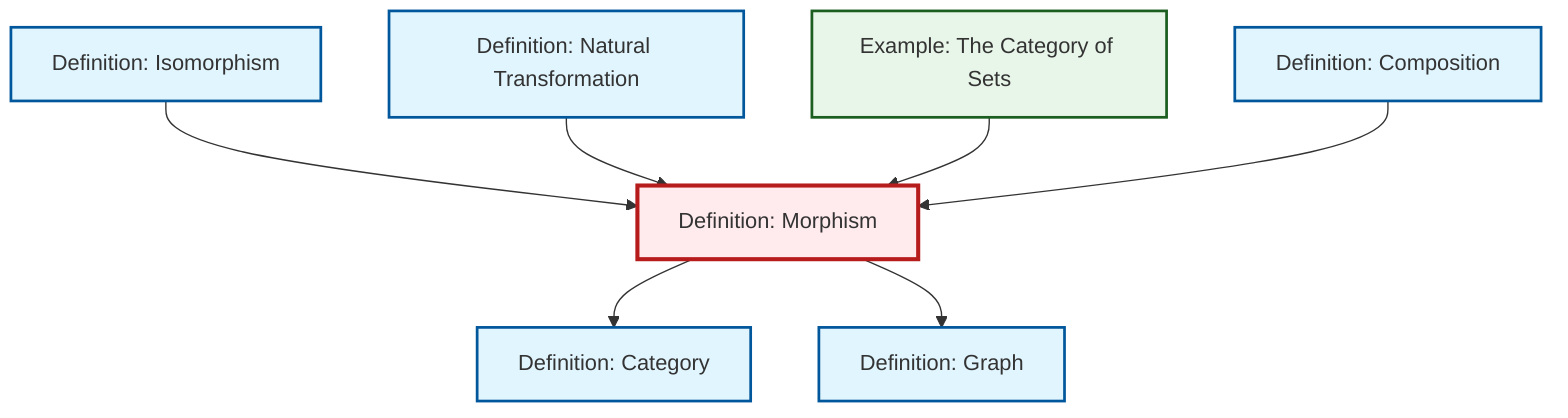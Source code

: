 graph TD
    classDef definition fill:#e1f5fe,stroke:#01579b,stroke-width:2px
    classDef theorem fill:#f3e5f5,stroke:#4a148c,stroke-width:2px
    classDef axiom fill:#fff3e0,stroke:#e65100,stroke-width:2px
    classDef example fill:#e8f5e9,stroke:#1b5e20,stroke-width:2px
    classDef current fill:#ffebee,stroke:#b71c1c,stroke-width:3px
    def-morphism["Definition: Morphism"]:::definition
    ex-set-category["Example: The Category of Sets"]:::example
    def-category["Definition: Category"]:::definition
    def-graph["Definition: Graph"]:::definition
    def-composition["Definition: Composition"]:::definition
    def-natural-transformation["Definition: Natural Transformation"]:::definition
    def-isomorphism["Definition: Isomorphism"]:::definition
    def-morphism --> def-category
    def-morphism --> def-graph
    def-isomorphism --> def-morphism
    def-natural-transformation --> def-morphism
    ex-set-category --> def-morphism
    def-composition --> def-morphism
    class def-morphism current